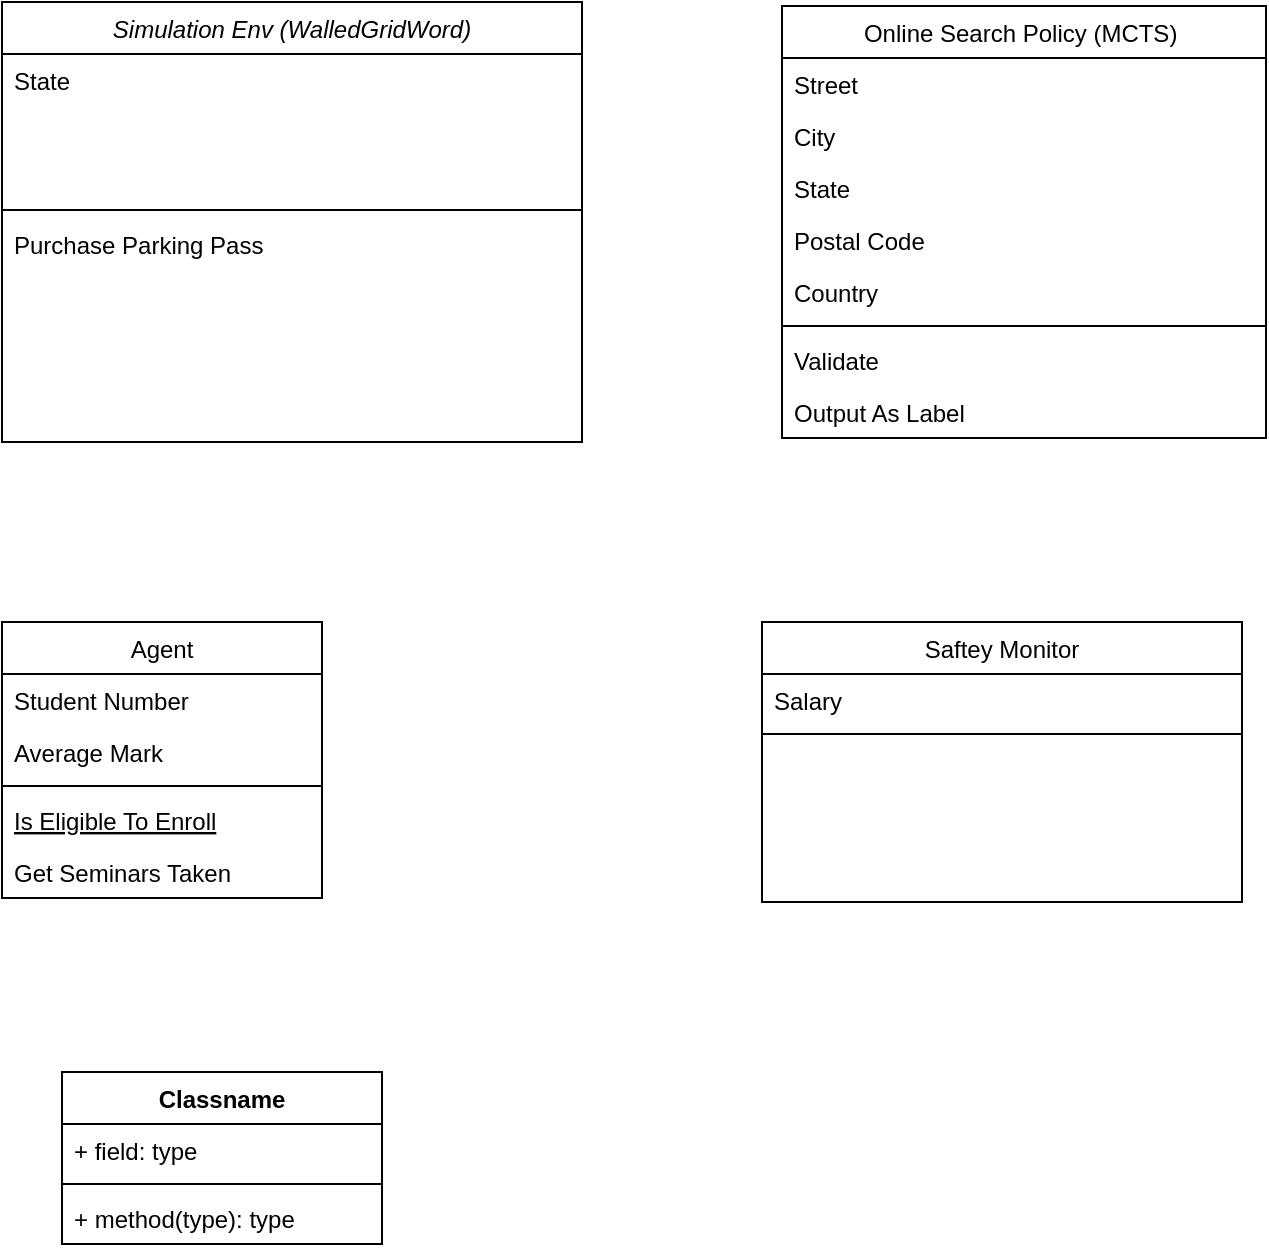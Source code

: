 <mxfile version="22.1.2" type="device" pages="7">
  <diagram id="C5RBs43oDa-KdzZeNtuy" name="Components">
    <mxGraphModel dx="1026" dy="743" grid="1" gridSize="10" guides="1" tooltips="1" connect="1" arrows="1" fold="1" page="1" pageScale="1" pageWidth="827" pageHeight="1169" math="0" shadow="0">
      <root>
        <mxCell id="WIyWlLk6GJQsqaUBKTNV-0" />
        <mxCell id="WIyWlLk6GJQsqaUBKTNV-1" parent="WIyWlLk6GJQsqaUBKTNV-0" />
        <mxCell id="zkfFHV4jXpPFQw0GAbJ--0" value="Simulation Env (WalledGridWord)" style="swimlane;fontStyle=2;align=center;verticalAlign=top;childLayout=stackLayout;horizontal=1;startSize=26;horizontalStack=0;resizeParent=1;resizeLast=0;collapsible=1;marginBottom=0;rounded=0;shadow=0;strokeWidth=1;" parent="WIyWlLk6GJQsqaUBKTNV-1" vertex="1">
          <mxGeometry x="120" y="50" width="290" height="220" as="geometry">
            <mxRectangle x="120" y="50" width="160" height="26" as="alternateBounds" />
          </mxGeometry>
        </mxCell>
        <mxCell id="zkfFHV4jXpPFQw0GAbJ--1" value="State&#xa;" style="text;align=left;verticalAlign=top;spacingLeft=4;spacingRight=4;overflow=hidden;rotatable=0;points=[[0,0.5],[1,0.5]];portConstraint=eastwest;" parent="zkfFHV4jXpPFQw0GAbJ--0" vertex="1">
          <mxGeometry y="26" width="290" height="74" as="geometry" />
        </mxCell>
        <mxCell id="zkfFHV4jXpPFQw0GAbJ--4" value="" style="line;html=1;strokeWidth=1;align=left;verticalAlign=middle;spacingTop=-1;spacingLeft=3;spacingRight=3;rotatable=0;labelPosition=right;points=[];portConstraint=eastwest;" parent="zkfFHV4jXpPFQw0GAbJ--0" vertex="1">
          <mxGeometry y="100" width="290" height="8" as="geometry" />
        </mxCell>
        <mxCell id="zkfFHV4jXpPFQw0GAbJ--5" value="Purchase Parking Pass" style="text;align=left;verticalAlign=top;spacingLeft=4;spacingRight=4;overflow=hidden;rotatable=0;points=[[0,0.5],[1,0.5]];portConstraint=eastwest;" parent="zkfFHV4jXpPFQw0GAbJ--0" vertex="1">
          <mxGeometry y="108" width="290" height="26" as="geometry" />
        </mxCell>
        <mxCell id="zkfFHV4jXpPFQw0GAbJ--6" value="Agent" style="swimlane;fontStyle=0;align=center;verticalAlign=top;childLayout=stackLayout;horizontal=1;startSize=26;horizontalStack=0;resizeParent=1;resizeLast=0;collapsible=1;marginBottom=0;rounded=0;shadow=0;strokeWidth=1;" parent="WIyWlLk6GJQsqaUBKTNV-1" vertex="1">
          <mxGeometry x="120" y="360" width="160" height="138" as="geometry">
            <mxRectangle x="130" y="380" width="160" height="26" as="alternateBounds" />
          </mxGeometry>
        </mxCell>
        <mxCell id="zkfFHV4jXpPFQw0GAbJ--7" value="Student Number" style="text;align=left;verticalAlign=top;spacingLeft=4;spacingRight=4;overflow=hidden;rotatable=0;points=[[0,0.5],[1,0.5]];portConstraint=eastwest;" parent="zkfFHV4jXpPFQw0GAbJ--6" vertex="1">
          <mxGeometry y="26" width="160" height="26" as="geometry" />
        </mxCell>
        <mxCell id="zkfFHV4jXpPFQw0GAbJ--8" value="Average Mark" style="text;align=left;verticalAlign=top;spacingLeft=4;spacingRight=4;overflow=hidden;rotatable=0;points=[[0,0.5],[1,0.5]];portConstraint=eastwest;rounded=0;shadow=0;html=0;" parent="zkfFHV4jXpPFQw0GAbJ--6" vertex="1">
          <mxGeometry y="52" width="160" height="26" as="geometry" />
        </mxCell>
        <mxCell id="zkfFHV4jXpPFQw0GAbJ--9" value="" style="line;html=1;strokeWidth=1;align=left;verticalAlign=middle;spacingTop=-1;spacingLeft=3;spacingRight=3;rotatable=0;labelPosition=right;points=[];portConstraint=eastwest;" parent="zkfFHV4jXpPFQw0GAbJ--6" vertex="1">
          <mxGeometry y="78" width="160" height="8" as="geometry" />
        </mxCell>
        <mxCell id="zkfFHV4jXpPFQw0GAbJ--10" value="Is Eligible To Enroll" style="text;align=left;verticalAlign=top;spacingLeft=4;spacingRight=4;overflow=hidden;rotatable=0;points=[[0,0.5],[1,0.5]];portConstraint=eastwest;fontStyle=4" parent="zkfFHV4jXpPFQw0GAbJ--6" vertex="1">
          <mxGeometry y="86" width="160" height="26" as="geometry" />
        </mxCell>
        <mxCell id="zkfFHV4jXpPFQw0GAbJ--11" value="Get Seminars Taken" style="text;align=left;verticalAlign=top;spacingLeft=4;spacingRight=4;overflow=hidden;rotatable=0;points=[[0,0.5],[1,0.5]];portConstraint=eastwest;" parent="zkfFHV4jXpPFQw0GAbJ--6" vertex="1">
          <mxGeometry y="112" width="160" height="26" as="geometry" />
        </mxCell>
        <mxCell id="zkfFHV4jXpPFQw0GAbJ--13" value="Saftey Monitor" style="swimlane;fontStyle=0;align=center;verticalAlign=top;childLayout=stackLayout;horizontal=1;startSize=26;horizontalStack=0;resizeParent=1;resizeLast=0;collapsible=1;marginBottom=0;rounded=0;shadow=0;strokeWidth=1;" parent="WIyWlLk6GJQsqaUBKTNV-1" vertex="1">
          <mxGeometry x="500" y="360" width="240" height="140" as="geometry">
            <mxRectangle x="340" y="380" width="170" height="26" as="alternateBounds" />
          </mxGeometry>
        </mxCell>
        <mxCell id="zkfFHV4jXpPFQw0GAbJ--14" value="Salary" style="text;align=left;verticalAlign=top;spacingLeft=4;spacingRight=4;overflow=hidden;rotatable=0;points=[[0,0.5],[1,0.5]];portConstraint=eastwest;" parent="zkfFHV4jXpPFQw0GAbJ--13" vertex="1">
          <mxGeometry y="26" width="240" height="26" as="geometry" />
        </mxCell>
        <mxCell id="zkfFHV4jXpPFQw0GAbJ--15" value="" style="line;html=1;strokeWidth=1;align=left;verticalAlign=middle;spacingTop=-1;spacingLeft=3;spacingRight=3;rotatable=0;labelPosition=right;points=[];portConstraint=eastwest;" parent="zkfFHV4jXpPFQw0GAbJ--13" vertex="1">
          <mxGeometry y="52" width="240" height="8" as="geometry" />
        </mxCell>
        <mxCell id="zkfFHV4jXpPFQw0GAbJ--17" value="Online Search Policy (MCTS) " style="swimlane;fontStyle=0;align=center;verticalAlign=top;childLayout=stackLayout;horizontal=1;startSize=26;horizontalStack=0;resizeParent=1;resizeLast=0;collapsible=1;marginBottom=0;rounded=0;shadow=0;strokeWidth=1;" parent="WIyWlLk6GJQsqaUBKTNV-1" vertex="1">
          <mxGeometry x="510" y="52" width="242" height="216" as="geometry">
            <mxRectangle x="550" y="140" width="160" height="26" as="alternateBounds" />
          </mxGeometry>
        </mxCell>
        <mxCell id="zkfFHV4jXpPFQw0GAbJ--18" value="Street" style="text;align=left;verticalAlign=top;spacingLeft=4;spacingRight=4;overflow=hidden;rotatable=0;points=[[0,0.5],[1,0.5]];portConstraint=eastwest;" parent="zkfFHV4jXpPFQw0GAbJ--17" vertex="1">
          <mxGeometry y="26" width="242" height="26" as="geometry" />
        </mxCell>
        <mxCell id="zkfFHV4jXpPFQw0GAbJ--19" value="City" style="text;align=left;verticalAlign=top;spacingLeft=4;spacingRight=4;overflow=hidden;rotatable=0;points=[[0,0.5],[1,0.5]];portConstraint=eastwest;rounded=0;shadow=0;html=0;" parent="zkfFHV4jXpPFQw0GAbJ--17" vertex="1">
          <mxGeometry y="52" width="242" height="26" as="geometry" />
        </mxCell>
        <mxCell id="zkfFHV4jXpPFQw0GAbJ--20" value="State" style="text;align=left;verticalAlign=top;spacingLeft=4;spacingRight=4;overflow=hidden;rotatable=0;points=[[0,0.5],[1,0.5]];portConstraint=eastwest;rounded=0;shadow=0;html=0;" parent="zkfFHV4jXpPFQw0GAbJ--17" vertex="1">
          <mxGeometry y="78" width="242" height="26" as="geometry" />
        </mxCell>
        <mxCell id="zkfFHV4jXpPFQw0GAbJ--21" value="Postal Code" style="text;align=left;verticalAlign=top;spacingLeft=4;spacingRight=4;overflow=hidden;rotatable=0;points=[[0,0.5],[1,0.5]];portConstraint=eastwest;rounded=0;shadow=0;html=0;" parent="zkfFHV4jXpPFQw0GAbJ--17" vertex="1">
          <mxGeometry y="104" width="242" height="26" as="geometry" />
        </mxCell>
        <mxCell id="zkfFHV4jXpPFQw0GAbJ--22" value="Country" style="text;align=left;verticalAlign=top;spacingLeft=4;spacingRight=4;overflow=hidden;rotatable=0;points=[[0,0.5],[1,0.5]];portConstraint=eastwest;rounded=0;shadow=0;html=0;" parent="zkfFHV4jXpPFQw0GAbJ--17" vertex="1">
          <mxGeometry y="130" width="242" height="26" as="geometry" />
        </mxCell>
        <mxCell id="zkfFHV4jXpPFQw0GAbJ--23" value="" style="line;html=1;strokeWidth=1;align=left;verticalAlign=middle;spacingTop=-1;spacingLeft=3;spacingRight=3;rotatable=0;labelPosition=right;points=[];portConstraint=eastwest;" parent="zkfFHV4jXpPFQw0GAbJ--17" vertex="1">
          <mxGeometry y="156" width="242" height="8" as="geometry" />
        </mxCell>
        <mxCell id="zkfFHV4jXpPFQw0GAbJ--24" value="Validate" style="text;align=left;verticalAlign=top;spacingLeft=4;spacingRight=4;overflow=hidden;rotatable=0;points=[[0,0.5],[1,0.5]];portConstraint=eastwest;" parent="zkfFHV4jXpPFQw0GAbJ--17" vertex="1">
          <mxGeometry y="164" width="242" height="26" as="geometry" />
        </mxCell>
        <mxCell id="zkfFHV4jXpPFQw0GAbJ--25" value="Output As Label" style="text;align=left;verticalAlign=top;spacingLeft=4;spacingRight=4;overflow=hidden;rotatable=0;points=[[0,0.5],[1,0.5]];portConstraint=eastwest;" parent="zkfFHV4jXpPFQw0GAbJ--17" vertex="1">
          <mxGeometry y="190" width="242" height="26" as="geometry" />
        </mxCell>
        <mxCell id="jcxiGz_l-o8OLlaM6Xy2-1" value="Classname" style="swimlane;fontStyle=1;align=center;verticalAlign=top;childLayout=stackLayout;horizontal=1;startSize=26;horizontalStack=0;resizeParent=1;resizeParentMax=0;resizeLast=0;collapsible=1;marginBottom=0;whiteSpace=wrap;html=1;" parent="WIyWlLk6GJQsqaUBKTNV-1" vertex="1">
          <mxGeometry x="150" y="585" width="160" height="86" as="geometry" />
        </mxCell>
        <mxCell id="jcxiGz_l-o8OLlaM6Xy2-2" value="+ field: type" style="text;strokeColor=none;fillColor=none;align=left;verticalAlign=top;spacingLeft=4;spacingRight=4;overflow=hidden;rotatable=0;points=[[0,0.5],[1,0.5]];portConstraint=eastwest;whiteSpace=wrap;html=1;" parent="jcxiGz_l-o8OLlaM6Xy2-1" vertex="1">
          <mxGeometry y="26" width="160" height="26" as="geometry" />
        </mxCell>
        <mxCell id="jcxiGz_l-o8OLlaM6Xy2-3" value="" style="line;strokeWidth=1;fillColor=none;align=left;verticalAlign=middle;spacingTop=-1;spacingLeft=3;spacingRight=3;rotatable=0;labelPosition=right;points=[];portConstraint=eastwest;strokeColor=inherit;" parent="jcxiGz_l-o8OLlaM6Xy2-1" vertex="1">
          <mxGeometry y="52" width="160" height="8" as="geometry" />
        </mxCell>
        <mxCell id="jcxiGz_l-o8OLlaM6Xy2-4" value="+ method(type): type" style="text;strokeColor=none;fillColor=none;align=left;verticalAlign=top;spacingLeft=4;spacingRight=4;overflow=hidden;rotatable=0;points=[[0,0.5],[1,0.5]];portConstraint=eastwest;whiteSpace=wrap;html=1;" parent="jcxiGz_l-o8OLlaM6Xy2-1" vertex="1">
          <mxGeometry y="60" width="160" height="26" as="geometry" />
        </mxCell>
      </root>
    </mxGraphModel>
  </diagram>
  <diagram id="t7EFgyqLgZXytYZyP06-" name="CustomGridWorld">
    <mxGraphModel dx="1266" dy="743" grid="1" gridSize="10" guides="1" tooltips="1" connect="1" arrows="1" fold="1" page="1" pageScale="1" pageWidth="850" pageHeight="1100" math="0" shadow="0">
      <root>
        <mxCell id="0" />
        <mxCell id="1" parent="0" />
        <mxCell id="r9-FZ-qXsv7EfhflhYTx-1" value="WalledGridWorld&lt;br&gt;" style="swimlane;fontStyle=1;align=center;verticalAlign=top;childLayout=stackLayout;horizontal=1;startSize=26;horizontalStack=0;resizeParent=1;resizeParentMax=0;resizeLast=0;collapsible=1;marginBottom=0;whiteSpace=wrap;html=1;" parent="1" vertex="1">
          <mxGeometry x="80" y="110" width="330" height="380" as="geometry" />
        </mxCell>
        <mxCell id="r9-FZ-qXsv7EfhflhYTx-2" value="+ size: int&lt;br&gt;+ G: networkx graph&lt;br&gt;+ floorplan: np.array&lt;br&gt;+ observation_space: dict&lt;br&gt;+ action_space: dict&lt;br&gt;+ action_to_direction: numpy array&amp;nbsp;&lt;br&gt;+ target_objects: numpy array&lt;br&gt;+ objects_collected: int&lt;br&gt;+ target_locations: numpy array&lt;br&gt;+ agent_location: numpy array&lt;br&gt;+&amp;nbsp;" style="text;strokeColor=none;fillColor=none;align=left;verticalAlign=top;spacingLeft=4;spacingRight=4;overflow=hidden;rotatable=0;points=[[0,0.5],[1,0.5]];portConstraint=eastwest;whiteSpace=wrap;html=1;" parent="r9-FZ-qXsv7EfhflhYTx-1" vertex="1">
          <mxGeometry y="26" width="330" height="214" as="geometry" />
        </mxCell>
        <mxCell id="r9-FZ-qXsv7EfhflhYTx-3" value="" style="line;strokeWidth=1;fillColor=none;align=left;verticalAlign=middle;spacingTop=-1;spacingLeft=3;spacingRight=3;rotatable=0;labelPosition=right;points=[];portConstraint=eastwest;strokeColor=inherit;" parent="r9-FZ-qXsv7EfhflhYTx-1" vertex="1">
          <mxGeometry y="240" width="330" height="8" as="geometry" />
        </mxCell>
        <mxCell id="r9-FZ-qXsv7EfhflhYTx-4" value="+ reset(): dict&lt;br&gt;+ step(): dict&lt;br&gt;+&amp;nbsp;" style="text;strokeColor=none;fillColor=none;align=left;verticalAlign=top;spacingLeft=4;spacingRight=4;overflow=hidden;rotatable=0;points=[[0,0.5],[1,0.5]];portConstraint=eastwest;whiteSpace=wrap;html=1;" parent="r9-FZ-qXsv7EfhflhYTx-1" vertex="1">
          <mxGeometry y="248" width="330" height="132" as="geometry" />
        </mxCell>
        <mxCell id="r9-FZ-qXsv7EfhflhYTx-5" value="Item" style="swimlane;fontStyle=1;align=center;verticalAlign=top;childLayout=stackLayout;horizontal=1;startSize=26;horizontalStack=0;resizeParent=1;resizeParentMax=0;resizeLast=0;collapsible=1;marginBottom=0;whiteSpace=wrap;html=1;" parent="1" vertex="1">
          <mxGeometry x="510" y="100" width="160" height="86" as="geometry" />
        </mxCell>
        <mxCell id="r9-FZ-qXsv7EfhflhYTx-6" value="+ field: type" style="text;strokeColor=none;fillColor=none;align=left;verticalAlign=top;spacingLeft=4;spacingRight=4;overflow=hidden;rotatable=0;points=[[0,0.5],[1,0.5]];portConstraint=eastwest;whiteSpace=wrap;html=1;" parent="r9-FZ-qXsv7EfhflhYTx-5" vertex="1">
          <mxGeometry y="26" width="160" height="26" as="geometry" />
        </mxCell>
        <mxCell id="r9-FZ-qXsv7EfhflhYTx-7" value="" style="line;strokeWidth=1;fillColor=none;align=left;verticalAlign=middle;spacingTop=-1;spacingLeft=3;spacingRight=3;rotatable=0;labelPosition=right;points=[];portConstraint=eastwest;strokeColor=inherit;" parent="r9-FZ-qXsv7EfhflhYTx-5" vertex="1">
          <mxGeometry y="52" width="160" height="8" as="geometry" />
        </mxCell>
        <mxCell id="r9-FZ-qXsv7EfhflhYTx-8" value="+ method(type): type" style="text;strokeColor=none;fillColor=none;align=left;verticalAlign=top;spacingLeft=4;spacingRight=4;overflow=hidden;rotatable=0;points=[[0,0.5],[1,0.5]];portConstraint=eastwest;whiteSpace=wrap;html=1;" parent="r9-FZ-qXsv7EfhflhYTx-5" vertex="1">
          <mxGeometry y="60" width="160" height="26" as="geometry" />
        </mxCell>
        <mxCell id="r9-FZ-qXsv7EfhflhYTx-9" value="Cell&lt;br&gt;" style="swimlane;fontStyle=1;align=center;verticalAlign=top;childLayout=stackLayout;horizontal=1;startSize=26;horizontalStack=0;resizeParent=1;resizeParentMax=0;resizeLast=0;collapsible=1;marginBottom=0;whiteSpace=wrap;html=1;" parent="1" vertex="1">
          <mxGeometry x="510" y="240" width="160" height="86" as="geometry" />
        </mxCell>
        <mxCell id="r9-FZ-qXsv7EfhflhYTx-10" value="+ field: type" style="text;strokeColor=none;fillColor=none;align=left;verticalAlign=top;spacingLeft=4;spacingRight=4;overflow=hidden;rotatable=0;points=[[0,0.5],[1,0.5]];portConstraint=eastwest;whiteSpace=wrap;html=1;" parent="r9-FZ-qXsv7EfhflhYTx-9" vertex="1">
          <mxGeometry y="26" width="160" height="26" as="geometry" />
        </mxCell>
        <mxCell id="r9-FZ-qXsv7EfhflhYTx-11" value="" style="line;strokeWidth=1;fillColor=none;align=left;verticalAlign=middle;spacingTop=-1;spacingLeft=3;spacingRight=3;rotatable=0;labelPosition=right;points=[];portConstraint=eastwest;strokeColor=inherit;" parent="r9-FZ-qXsv7EfhflhYTx-9" vertex="1">
          <mxGeometry y="52" width="160" height="8" as="geometry" />
        </mxCell>
        <mxCell id="r9-FZ-qXsv7EfhflhYTx-12" value="+ method(type): type" style="text;strokeColor=none;fillColor=none;align=left;verticalAlign=top;spacingLeft=4;spacingRight=4;overflow=hidden;rotatable=0;points=[[0,0.5],[1,0.5]];portConstraint=eastwest;whiteSpace=wrap;html=1;" parent="r9-FZ-qXsv7EfhflhYTx-9" vertex="1">
          <mxGeometry y="60" width="160" height="26" as="geometry" />
        </mxCell>
      </root>
    </mxGraphModel>
  </diagram>
  <diagram id="GTfMwC7f6SPUUi88OwNr" name="General Components">
    <mxGraphModel dx="1026" dy="743" grid="1" gridSize="10" guides="1" tooltips="1" connect="1" arrows="1" fold="1" page="1" pageScale="1" pageWidth="850" pageHeight="1100" math="0" shadow="0">
      <root>
        <mxCell id="0" />
        <mxCell id="1" parent="0" />
        <mxCell id="vOg8uEIz9DDQUk__7Lif-1" value="OpenAI Gym Env&lt;br&gt;" style="rounded=0;whiteSpace=wrap;html=1;" parent="1" vertex="1">
          <mxGeometry x="170" y="400" width="170" height="100" as="geometry" />
        </mxCell>
        <mxCell id="vOg8uEIz9DDQUk__7Lif-2" value="Safety and Liveliness Monitor" style="rounded=0;whiteSpace=wrap;html=1;" parent="1" vertex="1">
          <mxGeometry x="450" y="230" width="180" height="100" as="geometry" />
        </mxCell>
        <mxCell id="vOg8uEIz9DDQUk__7Lif-5" value="Online Search Policy" style="rounded=0;whiteSpace=wrap;html=1;" parent="1" vertex="1">
          <mxGeometry x="170" y="230" width="170" height="100" as="geometry" />
        </mxCell>
        <mxCell id="vOg8uEIz9DDQUk__7Lif-9" value="" style="group" parent="1" vertex="1" connectable="0">
          <mxGeometry x="70" y="420" width="100" height="35" as="geometry" />
        </mxCell>
        <mxCell id="vOg8uEIz9DDQUk__7Lif-7" value="" style="edgeStyle=none;orthogonalLoop=1;jettySize=auto;html=1;rounded=0;" parent="vOg8uEIz9DDQUk__7Lif-9" edge="1">
          <mxGeometry width="100" relative="1" as="geometry">
            <mxPoint y="30" as="sourcePoint" />
            <mxPoint x="100" y="29.5" as="targetPoint" />
            <Array as="points" />
          </mxGeometry>
        </mxCell>
        <mxCell id="vOg8uEIz9DDQUk__7Lif-10" value="" style="endArrow=classic;html=1;rounded=0;exitX=0.5;exitY=0;exitDx=0;exitDy=0;entryX=0.5;entryY=1;entryDx=0;entryDy=0;" parent="1" source="vOg8uEIz9DDQUk__7Lif-1" target="vOg8uEIz9DDQUk__7Lif-5" edge="1">
          <mxGeometry width="50" height="50" relative="1" as="geometry">
            <mxPoint x="400" y="410" as="sourcePoint" />
            <mxPoint x="450" y="360" as="targetPoint" />
          </mxGeometry>
        </mxCell>
        <mxCell id="vOg8uEIz9DDQUk__7Lif-11" value="" style="endArrow=classic;html=1;rounded=0;exitX=1;exitY=0.5;exitDx=0;exitDy=0;" parent="1" source="vOg8uEIz9DDQUk__7Lif-5" edge="1">
          <mxGeometry width="50" height="50" relative="1" as="geometry">
            <mxPoint x="400" y="410" as="sourcePoint" />
            <mxPoint x="450" y="280" as="targetPoint" />
          </mxGeometry>
        </mxCell>
        <mxCell id="vOg8uEIz9DDQUk__7Lif-12" value="" style="endArrow=classic;html=1;rounded=0;exitX=1;exitY=0.5;exitDx=0;exitDy=0;entryX=0.5;entryY=1;entryDx=0;entryDy=0;" parent="1" source="vOg8uEIz9DDQUk__7Lif-1" target="vOg8uEIz9DDQUk__7Lif-2" edge="1">
          <mxGeometry width="50" height="50" relative="1" as="geometry">
            <mxPoint x="400" y="410" as="sourcePoint" />
            <mxPoint x="450" y="360" as="targetPoint" />
            <Array as="points">
              <mxPoint x="540" y="450" />
            </Array>
          </mxGeometry>
        </mxCell>
        <mxCell id="vOg8uEIz9DDQUk__7Lif-14" value="tuple: EnvState" style="text;html=1;strokeColor=none;fillColor=none;align=center;verticalAlign=middle;whiteSpace=wrap;rounded=0;" parent="1" vertex="1">
          <mxGeometry x="265" y="350" width="90" height="30" as="geometry" />
        </mxCell>
        <mxCell id="vOg8uEIz9DDQUk__7Lif-15" value="int: Action" style="text;html=1;align=center;verticalAlign=middle;resizable=0;points=[];autosize=1;strokeColor=none;fillColor=none;" parent="1" vertex="1">
          <mxGeometry x="355" y="250" width="80" height="30" as="geometry" />
        </mxCell>
        <mxCell id="vOg8uEIz9DDQUk__7Lif-16" value="tuple: EnvState" style="text;html=1;strokeColor=none;fillColor=none;align=center;verticalAlign=middle;whiteSpace=wrap;rounded=0;" parent="1" vertex="1">
          <mxGeometry x="410" y="420" width="90" height="30" as="geometry" />
        </mxCell>
        <mxCell id="g9J5dbdR_3MoHmC9rg8C-1" value="List[Int]: target_objects&lt;br&gt;int: max_steps&lt;br&gt;int: size&lt;br&gt;List[String]: desc&lt;br&gt;&lt;br&gt;" style="text;html=1;align=center;verticalAlign=middle;resizable=0;points=[];autosize=1;strokeColor=none;fillColor=none;" vertex="1" parent="1">
          <mxGeometry x="20" y="370" width="140" height="90" as="geometry" />
        </mxCell>
        <mxCell id="g9J5dbdR_3MoHmC9rg8C-2" value="" style="edgeStyle=none;orthogonalLoop=1;jettySize=auto;html=1;rounded=0;exitX=0.588;exitY=1.033;exitDx=0;exitDy=0;exitPerimeter=0;entryX=1.006;entryY=0.19;entryDx=0;entryDy=0;entryPerimeter=0;" edge="1" parent="1" source="vOg8uEIz9DDQUk__7Lif-15" target="vOg8uEIz9DDQUk__7Lif-1">
          <mxGeometry width="100" relative="1" as="geometry">
            <mxPoint x="360" y="340" as="sourcePoint" />
            <mxPoint x="395" y="430" as="targetPoint" />
            <Array as="points">
              <mxPoint x="400" y="419" />
            </Array>
          </mxGeometry>
        </mxCell>
      </root>
    </mxGraphModel>
  </diagram>
  <diagram id="mhTDenJl4ZXYeXgQQ6D_" name="OpenAI Gym">
    <mxGraphModel dx="1026" dy="743" grid="1" gridSize="10" guides="1" tooltips="1" connect="1" arrows="1" fold="1" page="1" pageScale="1" pageWidth="850" pageHeight="1100" math="0" shadow="0">
      <root>
        <mxCell id="0" />
        <mxCell id="1" parent="0" />
        <mxCell id="9jh5aO-yPjxFPTsp1PUZ-5" value="" style="swimlane;startSize=20;horizontal=1;childLayout=flowLayout;flowOrientation=north;resizable=0;interRankCellSpacing=50;containerType=tree;fontSize=12;" parent="1" vertex="1">
          <mxGeometry x="280" y="160" width="270" height="280" as="geometry" />
        </mxCell>
        <mxCell id="9jh5aO-yPjxFPTsp1PUZ-6" value="Start" style="whiteSpace=wrap;html=1;" parent="9jh5aO-yPjxFPTsp1PUZ-5" vertex="1">
          <mxGeometry x="85" y="40" width="100" height="40" as="geometry" />
        </mxCell>
        <mxCell id="9jh5aO-yPjxFPTsp1PUZ-7" value="Task" style="whiteSpace=wrap;html=1;" parent="9jh5aO-yPjxFPTsp1PUZ-5" vertex="1">
          <mxGeometry x="20" y="130" width="100" height="40" as="geometry" />
        </mxCell>
        <mxCell id="9jh5aO-yPjxFPTsp1PUZ-8" value="" style="html=1;rounded=1;curved=0;sourcePerimeterSpacing=0;targetPerimeterSpacing=0;startSize=6;endSize=6;noEdgeStyle=1;orthogonal=1;" parent="9jh5aO-yPjxFPTsp1PUZ-5" source="9jh5aO-yPjxFPTsp1PUZ-6" target="9jh5aO-yPjxFPTsp1PUZ-7" edge="1">
          <mxGeometry relative="1" as="geometry">
            <Array as="points">
              <mxPoint x="112.5" y="92" />
              <mxPoint x="70" y="118" />
            </Array>
          </mxGeometry>
        </mxCell>
        <mxCell id="9jh5aO-yPjxFPTsp1PUZ-9" value="Task" style="whiteSpace=wrap;html=1;" parent="9jh5aO-yPjxFPTsp1PUZ-5" vertex="1">
          <mxGeometry x="150" y="130" width="100" height="40" as="geometry" />
        </mxCell>
        <mxCell id="9jh5aO-yPjxFPTsp1PUZ-10" value="" style="html=1;rounded=1;curved=0;sourcePerimeterSpacing=0;targetPerimeterSpacing=0;startSize=6;endSize=6;noEdgeStyle=1;orthogonal=1;" parent="9jh5aO-yPjxFPTsp1PUZ-5" source="9jh5aO-yPjxFPTsp1PUZ-6" target="9jh5aO-yPjxFPTsp1PUZ-9" edge="1">
          <mxGeometry relative="1" as="geometry">
            <Array as="points">
              <mxPoint x="157.5" y="92" />
              <mxPoint x="200" y="118" />
            </Array>
          </mxGeometry>
        </mxCell>
        <mxCell id="9jh5aO-yPjxFPTsp1PUZ-11" value="End" style="whiteSpace=wrap;html=1;" parent="9jh5aO-yPjxFPTsp1PUZ-5" vertex="1">
          <mxGeometry x="85" y="220" width="100" height="40" as="geometry" />
        </mxCell>
        <mxCell id="9jh5aO-yPjxFPTsp1PUZ-12" value="" style="html=1;rounded=1;curved=0;sourcePerimeterSpacing=0;targetPerimeterSpacing=0;startSize=6;endSize=6;noEdgeStyle=1;orthogonal=1;" parent="9jh5aO-yPjxFPTsp1PUZ-5" source="9jh5aO-yPjxFPTsp1PUZ-7" target="9jh5aO-yPjxFPTsp1PUZ-11" edge="1">
          <mxGeometry relative="1" as="geometry">
            <Array as="points">
              <mxPoint x="70" y="182" />
              <mxPoint x="112.5" y="208" />
            </Array>
          </mxGeometry>
        </mxCell>
        <mxCell id="9jh5aO-yPjxFPTsp1PUZ-13" value="" style="html=1;rounded=1;curved=0;sourcePerimeterSpacing=0;targetPerimeterSpacing=0;startSize=6;endSize=6;noEdgeStyle=1;orthogonal=1;" parent="9jh5aO-yPjxFPTsp1PUZ-5" source="9jh5aO-yPjxFPTsp1PUZ-9" target="9jh5aO-yPjxFPTsp1PUZ-11" edge="1">
          <mxGeometry relative="1" as="geometry">
            <Array as="points">
              <mxPoint x="200" y="182" />
              <mxPoint x="157.5" y="208" />
            </Array>
          </mxGeometry>
        </mxCell>
      </root>
    </mxGraphModel>
  </diagram>
  <diagram id="Hma4X91xAtPvZl4eWqCY" name="Saftey Monitor">
    <mxGraphModel dx="1026" dy="743" grid="1" gridSize="10" guides="1" tooltips="1" connect="1" arrows="1" fold="1" page="1" pageScale="1" pageWidth="850" pageHeight="1100" math="0" shadow="0">
      <root>
        <mxCell id="0" />
        <mxCell id="1" parent="0" />
        <mxCell id="uWOLmJmEc_fuXRYDzu6z-12" value="" style="whiteSpace=wrap;html=1;aspect=fixed;" parent="1" vertex="1">
          <mxGeometry x="250" y="150" width="450" height="450" as="geometry" />
        </mxCell>
        <mxCell id="uWOLmJmEc_fuXRYDzu6z-13" value="" style="endArrow=classic;html=1;rounded=0;" parent="1" edge="1">
          <mxGeometry width="50" height="50" relative="1" as="geometry">
            <mxPoint x="70" y="300" as="sourcePoint" />
            <mxPoint x="250" y="300" as="targetPoint" />
          </mxGeometry>
        </mxCell>
        <mxCell id="uWOLmJmEc_fuXRYDzu6z-14" value="&lt;font face=&quot;Helvetica&quot; style=&quot;font-size: 17px;&quot;&gt;action&lt;/font&gt;" style="text;html=1;align=center;verticalAlign=middle;resizable=0;points=[];autosize=1;strokeColor=none;fillColor=none;fontFamily=Times New Roman;" parent="1" vertex="1">
          <mxGeometry x="125" y="265" width="70" height="30" as="geometry" />
        </mxCell>
        <mxCell id="uWOLmJmEc_fuXRYDzu6z-15" value="" style="endArrow=classic;html=1;rounded=0;" parent="1" edge="1">
          <mxGeometry width="50" height="50" relative="1" as="geometry">
            <mxPoint x="70" y="410" as="sourcePoint" />
            <mxPoint x="250" y="410" as="targetPoint" />
          </mxGeometry>
        </mxCell>
        <mxCell id="uWOLmJmEc_fuXRYDzu6z-16" value="&lt;font face=&quot;Helvetica&quot; style=&quot;font-size: 16px;&quot;&gt;EnvState&lt;/font&gt;" style="text;html=1;strokeColor=none;fillColor=none;align=center;verticalAlign=middle;whiteSpace=wrap;rounded=0;fontFamily=Times New Roman;" parent="1" vertex="1">
          <mxGeometry x="130" y="380" width="60" height="30" as="geometry" />
        </mxCell>
        <mxCell id="uWOLmJmEc_fuXRYDzu6z-17" value="Search" style="ellipse;whiteSpace=wrap;html=1;aspect=fixed;" parent="1" vertex="1">
          <mxGeometry x="340" y="250" width="80" height="80" as="geometry" />
        </mxCell>
        <mxCell id="uWOLmJmEc_fuXRYDzu6z-18" value="" style="ellipse;whiteSpace=wrap;html=1;aspect=fixed;fillColor=#bac8d3;strokeColor=#23445d;" parent="1" vertex="1">
          <mxGeometry x="435" y="440" width="80" height="80" as="geometry" />
        </mxCell>
        <mxCell id="uWOLmJmEc_fuXRYDzu6z-19" value="" style="endArrow=classic;html=1;rounded=0;" parent="1" edge="1">
          <mxGeometry width="50" height="50" relative="1" as="geometry">
            <mxPoint x="280" y="289.5" as="sourcePoint" />
            <mxPoint x="340" y="289.93" as="targetPoint" />
            <Array as="points">
              <mxPoint x="330" y="289.93" />
            </Array>
          </mxGeometry>
        </mxCell>
        <mxCell id="uWOLmJmEc_fuXRYDzu6z-20" value="" style="ellipse;whiteSpace=wrap;html=1;aspect=fixed;" parent="1" vertex="1">
          <mxGeometry x="550" y="240" width="80" height="80" as="geometry" />
        </mxCell>
      </root>
    </mxGraphModel>
  </diagram>
  <diagram id="a5oCzwbUvwtZ5vzFAyCI" name="MCTS">
    <mxGraphModel dx="1026" dy="743" grid="1" gridSize="10" guides="1" tooltips="1" connect="1" arrows="1" fold="1" page="1" pageScale="1" pageWidth="850" pageHeight="1100" math="0" shadow="0">
      <root>
        <mxCell id="0" />
        <mxCell id="1" parent="0" />
      </root>
    </mxGraphModel>
  </diagram>
  <diagram id="l2YoWnUUU93BbYjLS7LE" name="Greedy">
    <mxGraphModel dx="1026" dy="743" grid="1" gridSize="10" guides="1" tooltips="1" connect="1" arrows="1" fold="1" page="1" pageScale="1" pageWidth="850" pageHeight="1100" math="0" shadow="0">
      <root>
        <mxCell id="0" />
        <mxCell id="1" parent="0" />
      </root>
    </mxGraphModel>
  </diagram>
</mxfile>
